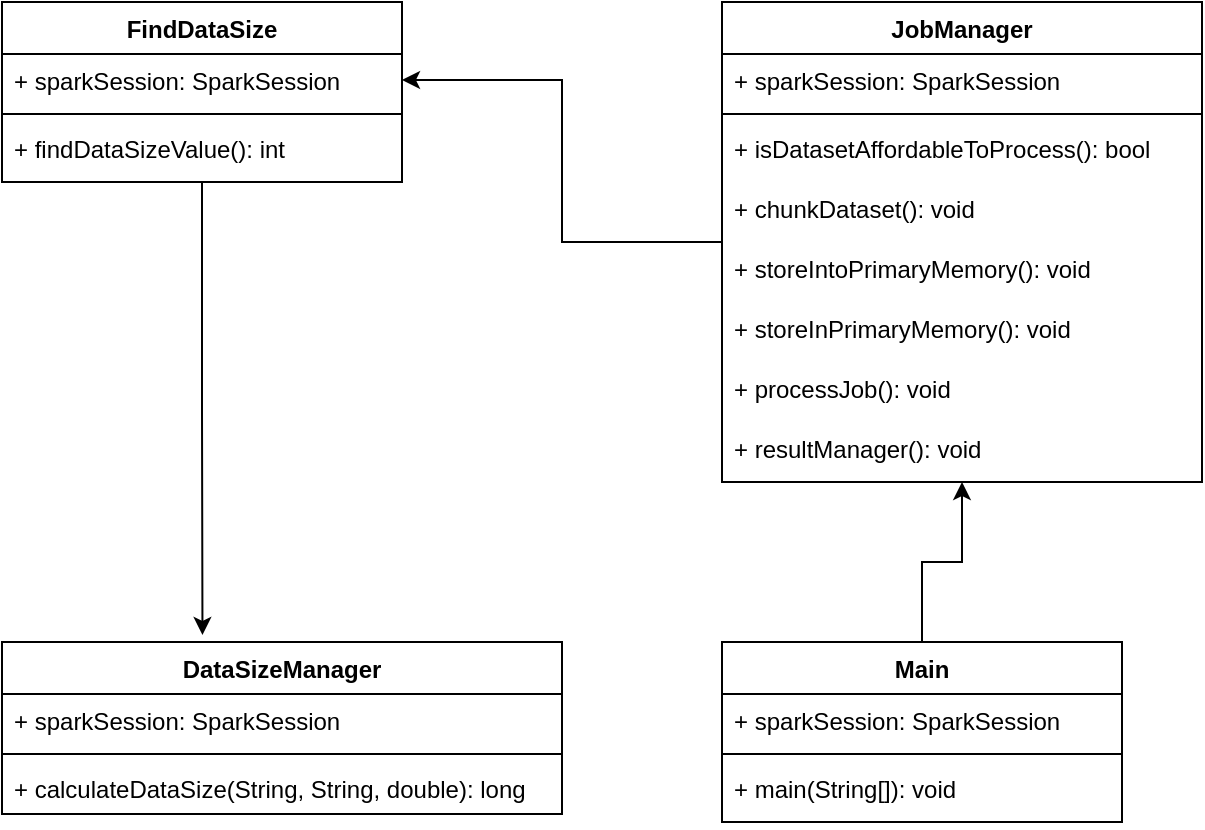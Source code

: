 <mxfile version="13.6.2" type="device"><diagram id="oLNymo6lPXTZWKzaWC5f" name="Page-1"><mxGraphModel dx="852" dy="494" grid="1" gridSize="10" guides="1" tooltips="1" connect="1" arrows="1" fold="1" page="1" pageScale="1" pageWidth="827" pageHeight="1169" math="0" shadow="0"><root><mxCell id="0"/><mxCell id="1" parent="0"/><mxCell id="ODOFw5niPEqHWH_ZWC-k-1" style="edgeStyle=orthogonalEdgeStyle;rounded=0;orthogonalLoop=1;jettySize=auto;html=1;entryX=0.358;entryY=-0.041;entryDx=0;entryDy=0;entryPerimeter=0;" edge="1" parent="1" source="ODOFw5niPEqHWH_ZWC-k-3" target="ODOFw5niPEqHWH_ZWC-k-21"><mxGeometry relative="1" as="geometry"/></mxCell><mxCell id="ODOFw5niPEqHWH_ZWC-k-2" style="edgeStyle=orthogonalEdgeStyle;rounded=0;orthogonalLoop=1;jettySize=auto;html=1;entryX=1;entryY=0.5;entryDx=0;entryDy=0;" edge="1" parent="1" source="ODOFw5niPEqHWH_ZWC-k-7" target="ODOFw5niPEqHWH_ZWC-k-4"><mxGeometry relative="1" as="geometry"/></mxCell><mxCell id="ODOFw5niPEqHWH_ZWC-k-3" value="FindDataSize" style="swimlane;fontStyle=1;align=center;verticalAlign=top;childLayout=stackLayout;horizontal=1;startSize=26;horizontalStack=0;resizeParent=1;resizeParentMax=0;resizeLast=0;collapsible=1;marginBottom=0;" vertex="1" parent="1"><mxGeometry x="80" y="40" width="200" height="90" as="geometry"/></mxCell><mxCell id="ODOFw5niPEqHWH_ZWC-k-4" value="+ sparkSession: SparkSession" style="text;strokeColor=none;fillColor=none;align=left;verticalAlign=top;spacingLeft=4;spacingRight=4;overflow=hidden;rotatable=0;points=[[0,0.5],[1,0.5]];portConstraint=eastwest;" vertex="1" parent="ODOFw5niPEqHWH_ZWC-k-3"><mxGeometry y="26" width="200" height="26" as="geometry"/></mxCell><mxCell id="ODOFw5niPEqHWH_ZWC-k-5" value="" style="line;strokeWidth=1;fillColor=none;align=left;verticalAlign=middle;spacingTop=-1;spacingLeft=3;spacingRight=3;rotatable=0;labelPosition=right;points=[];portConstraint=eastwest;" vertex="1" parent="ODOFw5niPEqHWH_ZWC-k-3"><mxGeometry y="52" width="200" height="8" as="geometry"/></mxCell><mxCell id="ODOFw5niPEqHWH_ZWC-k-6" value="+ findDataSizeValue(): int" style="text;strokeColor=none;fillColor=none;align=left;verticalAlign=top;spacingLeft=4;spacingRight=4;overflow=hidden;rotatable=0;points=[[0,0.5],[1,0.5]];portConstraint=eastwest;" vertex="1" parent="ODOFw5niPEqHWH_ZWC-k-3"><mxGeometry y="60" width="200" height="30" as="geometry"/></mxCell><mxCell id="ODOFw5niPEqHWH_ZWC-k-7" value="JobManager" style="swimlane;fontStyle=1;align=center;verticalAlign=top;childLayout=stackLayout;horizontal=1;startSize=26;horizontalStack=0;resizeParent=1;resizeParentMax=0;resizeLast=0;collapsible=1;marginBottom=0;" vertex="1" parent="1"><mxGeometry x="440" y="40" width="240" height="240" as="geometry"/></mxCell><mxCell id="ODOFw5niPEqHWH_ZWC-k-8" value="+ sparkSession: SparkSession" style="text;strokeColor=none;fillColor=none;align=left;verticalAlign=top;spacingLeft=4;spacingRight=4;overflow=hidden;rotatable=0;points=[[0,0.5],[1,0.5]];portConstraint=eastwest;" vertex="1" parent="ODOFw5niPEqHWH_ZWC-k-7"><mxGeometry y="26" width="240" height="26" as="geometry"/></mxCell><mxCell id="ODOFw5niPEqHWH_ZWC-k-9" value="" style="line;strokeWidth=1;fillColor=none;align=left;verticalAlign=middle;spacingTop=-1;spacingLeft=3;spacingRight=3;rotatable=0;labelPosition=right;points=[];portConstraint=eastwest;" vertex="1" parent="ODOFw5niPEqHWH_ZWC-k-7"><mxGeometry y="52" width="240" height="8" as="geometry"/></mxCell><mxCell id="ODOFw5niPEqHWH_ZWC-k-10" value="+ isDatasetAffordableToProcess(): bool" style="text;strokeColor=none;fillColor=none;align=left;verticalAlign=top;spacingLeft=4;spacingRight=4;overflow=hidden;rotatable=0;points=[[0,0.5],[1,0.5]];portConstraint=eastwest;" vertex="1" parent="ODOFw5niPEqHWH_ZWC-k-7"><mxGeometry y="60" width="240" height="30" as="geometry"/></mxCell><mxCell id="ODOFw5niPEqHWH_ZWC-k-11" value="+ chunkDataset(): void" style="text;strokeColor=none;fillColor=none;align=left;verticalAlign=top;spacingLeft=4;spacingRight=4;overflow=hidden;rotatable=0;points=[[0,0.5],[1,0.5]];portConstraint=eastwest;" vertex="1" parent="ODOFw5niPEqHWH_ZWC-k-7"><mxGeometry y="90" width="240" height="30" as="geometry"/></mxCell><mxCell id="ODOFw5niPEqHWH_ZWC-k-12" value="+ storeIntoPrimaryMemory(): void" style="text;strokeColor=none;fillColor=none;align=left;verticalAlign=top;spacingLeft=4;spacingRight=4;overflow=hidden;rotatable=0;points=[[0,0.5],[1,0.5]];portConstraint=eastwest;" vertex="1" parent="ODOFw5niPEqHWH_ZWC-k-7"><mxGeometry y="120" width="240" height="30" as="geometry"/></mxCell><mxCell id="ODOFw5niPEqHWH_ZWC-k-13" value="+ storeInPrimaryMemory(): void" style="text;strokeColor=none;fillColor=none;align=left;verticalAlign=top;spacingLeft=4;spacingRight=4;overflow=hidden;rotatable=0;points=[[0,0.5],[1,0.5]];portConstraint=eastwest;" vertex="1" parent="ODOFw5niPEqHWH_ZWC-k-7"><mxGeometry y="150" width="240" height="30" as="geometry"/></mxCell><mxCell id="ODOFw5niPEqHWH_ZWC-k-14" value="+ processJob(): void" style="text;strokeColor=none;fillColor=none;align=left;verticalAlign=top;spacingLeft=4;spacingRight=4;overflow=hidden;rotatable=0;points=[[0,0.5],[1,0.5]];portConstraint=eastwest;" vertex="1" parent="ODOFw5niPEqHWH_ZWC-k-7"><mxGeometry y="180" width="240" height="30" as="geometry"/></mxCell><mxCell id="ODOFw5niPEqHWH_ZWC-k-15" value="+ resultManager(): void" style="text;strokeColor=none;fillColor=none;align=left;verticalAlign=top;spacingLeft=4;spacingRight=4;overflow=hidden;rotatable=0;points=[[0,0.5],[1,0.5]];portConstraint=eastwest;" vertex="1" parent="ODOFw5niPEqHWH_ZWC-k-7"><mxGeometry y="210" width="240" height="30" as="geometry"/></mxCell><mxCell id="ODOFw5niPEqHWH_ZWC-k-16" style="edgeStyle=orthogonalEdgeStyle;rounded=0;orthogonalLoop=1;jettySize=auto;html=1;" edge="1" parent="1" source="ODOFw5niPEqHWH_ZWC-k-17" target="ODOFw5niPEqHWH_ZWC-k-7"><mxGeometry relative="1" as="geometry"/></mxCell><mxCell id="ODOFw5niPEqHWH_ZWC-k-17" value="Main" style="swimlane;fontStyle=1;align=center;verticalAlign=top;childLayout=stackLayout;horizontal=1;startSize=26;horizontalStack=0;resizeParent=1;resizeParentMax=0;resizeLast=0;collapsible=1;marginBottom=0;" vertex="1" parent="1"><mxGeometry x="440" y="360" width="200" height="90" as="geometry"/></mxCell><mxCell id="ODOFw5niPEqHWH_ZWC-k-18" value="+ sparkSession: SparkSession" style="text;strokeColor=none;fillColor=none;align=left;verticalAlign=top;spacingLeft=4;spacingRight=4;overflow=hidden;rotatable=0;points=[[0,0.5],[1,0.5]];portConstraint=eastwest;" vertex="1" parent="ODOFw5niPEqHWH_ZWC-k-17"><mxGeometry y="26" width="200" height="26" as="geometry"/></mxCell><mxCell id="ODOFw5niPEqHWH_ZWC-k-19" value="" style="line;strokeWidth=1;fillColor=none;align=left;verticalAlign=middle;spacingTop=-1;spacingLeft=3;spacingRight=3;rotatable=0;labelPosition=right;points=[];portConstraint=eastwest;" vertex="1" parent="ODOFw5niPEqHWH_ZWC-k-17"><mxGeometry y="52" width="200" height="8" as="geometry"/></mxCell><mxCell id="ODOFw5niPEqHWH_ZWC-k-20" value="+ main(String[]): void" style="text;strokeColor=none;fillColor=none;align=left;verticalAlign=top;spacingLeft=4;spacingRight=4;overflow=hidden;rotatable=0;points=[[0,0.5],[1,0.5]];portConstraint=eastwest;" vertex="1" parent="ODOFw5niPEqHWH_ZWC-k-17"><mxGeometry y="60" width="200" height="30" as="geometry"/></mxCell><mxCell id="ODOFw5niPEqHWH_ZWC-k-21" value="DataSizeManager" style="swimlane;fontStyle=1;align=center;verticalAlign=top;childLayout=stackLayout;horizontal=1;startSize=26;horizontalStack=0;resizeParent=1;resizeParentMax=0;resizeLast=0;collapsible=1;marginBottom=0;" vertex="1" parent="1"><mxGeometry x="80" y="360" width="280" height="86" as="geometry"/></mxCell><mxCell id="ODOFw5niPEqHWH_ZWC-k-22" value="+ sparkSession: SparkSession" style="text;strokeColor=none;fillColor=none;align=left;verticalAlign=top;spacingLeft=4;spacingRight=4;overflow=hidden;rotatable=0;points=[[0,0.5],[1,0.5]];portConstraint=eastwest;" vertex="1" parent="ODOFw5niPEqHWH_ZWC-k-21"><mxGeometry y="26" width="280" height="26" as="geometry"/></mxCell><mxCell id="ODOFw5niPEqHWH_ZWC-k-23" value="" style="line;strokeWidth=1;fillColor=none;align=left;verticalAlign=middle;spacingTop=-1;spacingLeft=3;spacingRight=3;rotatable=0;labelPosition=right;points=[];portConstraint=eastwest;" vertex="1" parent="ODOFw5niPEqHWH_ZWC-k-21"><mxGeometry y="52" width="280" height="8" as="geometry"/></mxCell><mxCell id="ODOFw5niPEqHWH_ZWC-k-24" value="+ calculateDataSize(String, String, double): long" style="text;strokeColor=none;fillColor=none;align=left;verticalAlign=top;spacingLeft=4;spacingRight=4;overflow=hidden;rotatable=0;points=[[0,0.5],[1,0.5]];portConstraint=eastwest;" vertex="1" parent="ODOFw5niPEqHWH_ZWC-k-21"><mxGeometry y="60" width="280" height="26" as="geometry"/></mxCell></root></mxGraphModel></diagram></mxfile>
